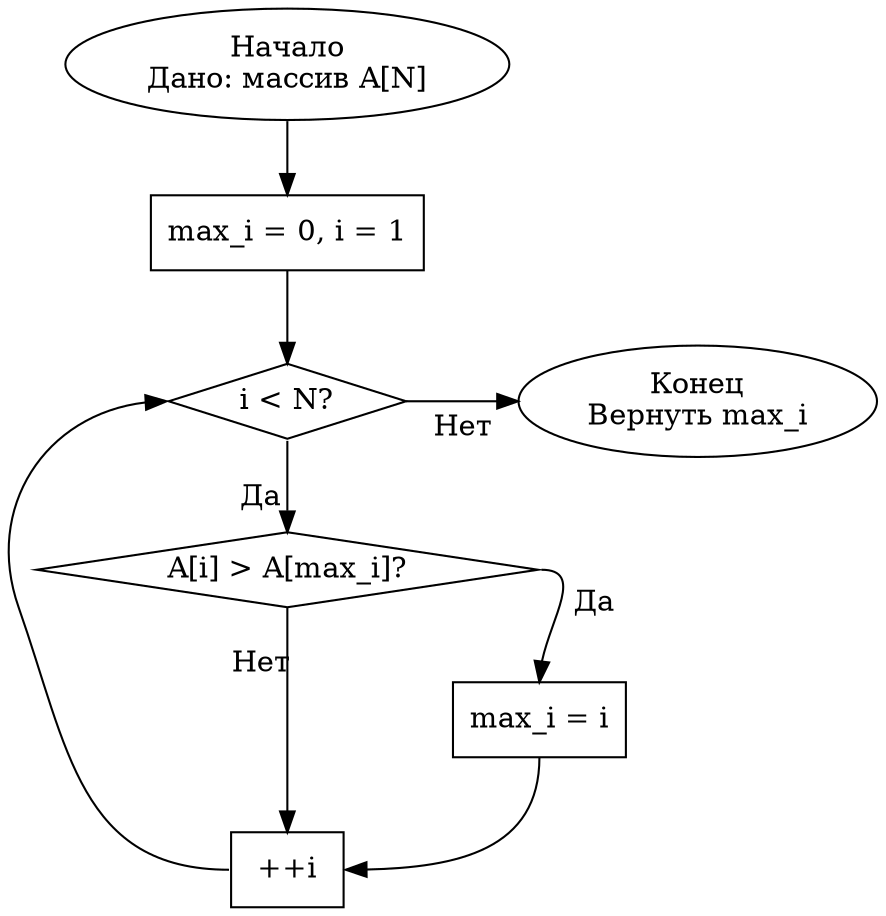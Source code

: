 digraph findMaxElement {
  truecolor = true
  font = "Times New Roman"
  //label = "Найти максимальный элемент"
  node [shape = box]
  edge [weight = 1, labeldistance = 3]

  start [ label="Начало\nДано: массив A[N]", shape = ellipse]
    
  n1 [ label= "max_i = 0, i = 1" ]
  subgraph gg1 {
    rank=same;
    n2 [ label= "i < N?", shape = diamond, group = g1]
    end [ label="Конец\nВернуть max_i", shape = ellipse, group=g1 ]
  }
  n3 [ label= "A[i] > A[max_i]?", shape = diamond ]
  n4 [ label= "max_i = i"]
  n5 [ label="++i"]
  

  start -> n1
  n1 -> n2
  n2:s -> n3:n [taillabel = "Да", weight = 10]
  n2:e -> end:w [ taillabel = "Нет", minlen = 3]
  n3:e -> n4:n [taillabel = "Да", weight = 10]
  n4:s -> n5:e
  n3:s -> n5:n [taillabel = "Нет", weight = 10]
  n5:w -> n2:w
}

